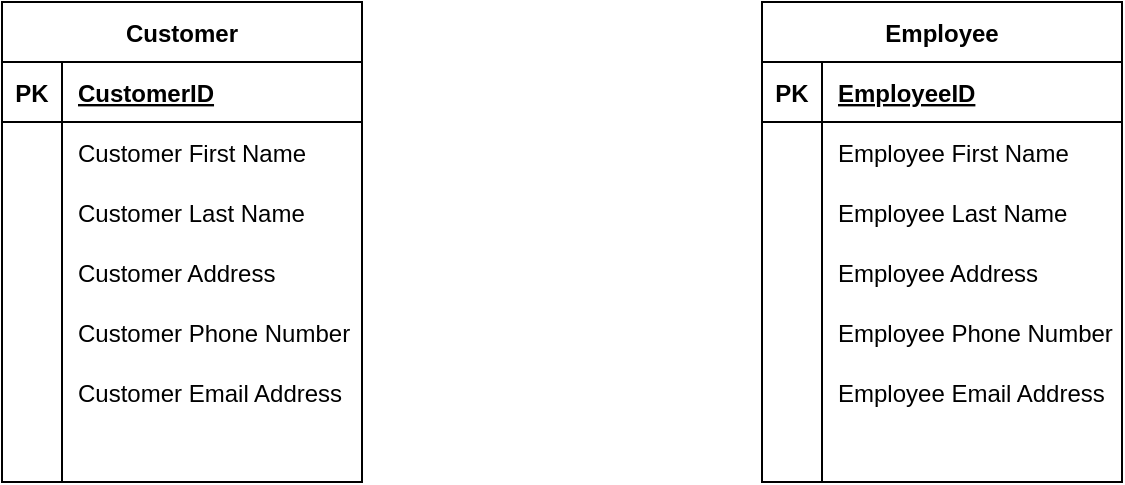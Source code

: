 <mxfile version="13.9.9" type="device"><diagram id="_CS9zEVzfM1uFAHl8ZBd" name="Page-1"><mxGraphModel dx="1038" dy="585" grid="1" gridSize="10" guides="1" tooltips="1" connect="1" arrows="1" fold="1" page="1" pageScale="1" pageWidth="850" pageHeight="1100" math="0" shadow="0"><root><mxCell id="0"/><mxCell id="1" parent="0"/><mxCell id="alLyj-KQQ5mn3gC0HnCd-1" value="Employee" style="shape=table;startSize=30;container=1;collapsible=1;childLayout=tableLayout;fixedRows=1;rowLines=0;fontStyle=1;align=center;resizeLast=1;" vertex="1" parent="1"><mxGeometry x="500" y="80" width="180" height="240" as="geometry"/></mxCell><mxCell id="alLyj-KQQ5mn3gC0HnCd-2" value="" style="shape=partialRectangle;collapsible=0;dropTarget=0;pointerEvents=0;fillColor=none;top=0;left=0;bottom=1;right=0;points=[[0,0.5],[1,0.5]];portConstraint=eastwest;" vertex="1" parent="alLyj-KQQ5mn3gC0HnCd-1"><mxGeometry y="30" width="180" height="30" as="geometry"/></mxCell><mxCell id="alLyj-KQQ5mn3gC0HnCd-3" value="PK" style="shape=partialRectangle;connectable=0;fillColor=none;top=0;left=0;bottom=0;right=0;fontStyle=1;overflow=hidden;" vertex="1" parent="alLyj-KQQ5mn3gC0HnCd-2"><mxGeometry width="30" height="30" as="geometry"/></mxCell><mxCell id="alLyj-KQQ5mn3gC0HnCd-4" value="EmployeeID" style="shape=partialRectangle;connectable=0;fillColor=none;top=0;left=0;bottom=0;right=0;align=left;spacingLeft=6;fontStyle=5;overflow=hidden;" vertex="1" parent="alLyj-KQQ5mn3gC0HnCd-2"><mxGeometry x="30" width="150" height="30" as="geometry"/></mxCell><mxCell id="alLyj-KQQ5mn3gC0HnCd-5" value="" style="shape=partialRectangle;collapsible=0;dropTarget=0;pointerEvents=0;fillColor=none;top=0;left=0;bottom=0;right=0;points=[[0,0.5],[1,0.5]];portConstraint=eastwest;" vertex="1" parent="alLyj-KQQ5mn3gC0HnCd-1"><mxGeometry y="60" width="180" height="30" as="geometry"/></mxCell><mxCell id="alLyj-KQQ5mn3gC0HnCd-6" value="" style="shape=partialRectangle;connectable=0;fillColor=none;top=0;left=0;bottom=0;right=0;editable=1;overflow=hidden;" vertex="1" parent="alLyj-KQQ5mn3gC0HnCd-5"><mxGeometry width="30" height="30" as="geometry"/></mxCell><mxCell id="alLyj-KQQ5mn3gC0HnCd-7" value="Employee First Name" style="shape=partialRectangle;connectable=0;fillColor=none;top=0;left=0;bottom=0;right=0;align=left;spacingLeft=6;overflow=hidden;" vertex="1" parent="alLyj-KQQ5mn3gC0HnCd-5"><mxGeometry x="30" width="150" height="30" as="geometry"/></mxCell><mxCell id="alLyj-KQQ5mn3gC0HnCd-8" value="" style="shape=partialRectangle;collapsible=0;dropTarget=0;pointerEvents=0;fillColor=none;top=0;left=0;bottom=0;right=0;points=[[0,0.5],[1,0.5]];portConstraint=eastwest;" vertex="1" parent="alLyj-KQQ5mn3gC0HnCd-1"><mxGeometry y="90" width="180" height="30" as="geometry"/></mxCell><mxCell id="alLyj-KQQ5mn3gC0HnCd-9" value="" style="shape=partialRectangle;connectable=0;fillColor=none;top=0;left=0;bottom=0;right=0;editable=1;overflow=hidden;" vertex="1" parent="alLyj-KQQ5mn3gC0HnCd-8"><mxGeometry width="30" height="30" as="geometry"/></mxCell><mxCell id="alLyj-KQQ5mn3gC0HnCd-10" value="Employee Last Name" style="shape=partialRectangle;connectable=0;fillColor=none;top=0;left=0;bottom=0;right=0;align=left;spacingLeft=6;overflow=hidden;" vertex="1" parent="alLyj-KQQ5mn3gC0HnCd-8"><mxGeometry x="30" width="150" height="30" as="geometry"/></mxCell><mxCell id="alLyj-KQQ5mn3gC0HnCd-11" value="" style="shape=partialRectangle;collapsible=0;dropTarget=0;pointerEvents=0;fillColor=none;top=0;left=0;bottom=0;right=0;points=[[0,0.5],[1,0.5]];portConstraint=eastwest;" vertex="1" parent="alLyj-KQQ5mn3gC0HnCd-1"><mxGeometry y="120" width="180" height="30" as="geometry"/></mxCell><mxCell id="alLyj-KQQ5mn3gC0HnCd-12" value="" style="shape=partialRectangle;connectable=0;fillColor=none;top=0;left=0;bottom=0;right=0;editable=1;overflow=hidden;" vertex="1" parent="alLyj-KQQ5mn3gC0HnCd-11"><mxGeometry width="30" height="30" as="geometry"/></mxCell><mxCell id="alLyj-KQQ5mn3gC0HnCd-13" value="Employee Address" style="shape=partialRectangle;connectable=0;fillColor=none;top=0;left=0;bottom=0;right=0;align=left;spacingLeft=6;overflow=hidden;" vertex="1" parent="alLyj-KQQ5mn3gC0HnCd-11"><mxGeometry x="30" width="150" height="30" as="geometry"/></mxCell><mxCell id="alLyj-KQQ5mn3gC0HnCd-16" value="" style="shape=partialRectangle;collapsible=0;dropTarget=0;pointerEvents=0;fillColor=none;top=0;left=0;bottom=0;right=0;points=[[0,0.5],[1,0.5]];portConstraint=eastwest;" vertex="1" parent="alLyj-KQQ5mn3gC0HnCd-1"><mxGeometry y="150" width="180" height="30" as="geometry"/></mxCell><mxCell id="alLyj-KQQ5mn3gC0HnCd-17" value="" style="shape=partialRectangle;connectable=0;fillColor=none;top=0;left=0;bottom=0;right=0;editable=1;overflow=hidden;" vertex="1" parent="alLyj-KQQ5mn3gC0HnCd-16"><mxGeometry width="30" height="30" as="geometry"/></mxCell><mxCell id="alLyj-KQQ5mn3gC0HnCd-18" value="Employee Phone Number" style="shape=partialRectangle;connectable=0;fillColor=none;top=0;left=0;bottom=0;right=0;align=left;spacingLeft=6;overflow=hidden;" vertex="1" parent="alLyj-KQQ5mn3gC0HnCd-16"><mxGeometry x="30" width="150" height="30" as="geometry"/></mxCell><mxCell id="alLyj-KQQ5mn3gC0HnCd-22" value="" style="shape=partialRectangle;collapsible=0;dropTarget=0;pointerEvents=0;fillColor=none;top=0;left=0;bottom=0;right=0;points=[[0,0.5],[1,0.5]];portConstraint=eastwest;" vertex="1" parent="alLyj-KQQ5mn3gC0HnCd-1"><mxGeometry y="180" width="180" height="30" as="geometry"/></mxCell><mxCell id="alLyj-KQQ5mn3gC0HnCd-23" value="" style="shape=partialRectangle;connectable=0;fillColor=none;top=0;left=0;bottom=0;right=0;editable=1;overflow=hidden;" vertex="1" parent="alLyj-KQQ5mn3gC0HnCd-22"><mxGeometry width="30" height="30" as="geometry"/></mxCell><mxCell id="alLyj-KQQ5mn3gC0HnCd-24" value="Employee Email Address" style="shape=partialRectangle;connectable=0;fillColor=none;top=0;left=0;bottom=0;right=0;align=left;spacingLeft=6;overflow=hidden;" vertex="1" parent="alLyj-KQQ5mn3gC0HnCd-22"><mxGeometry x="30" width="150" height="30" as="geometry"/></mxCell><mxCell id="alLyj-KQQ5mn3gC0HnCd-19" value="" style="shape=partialRectangle;collapsible=0;dropTarget=0;pointerEvents=0;fillColor=none;top=0;left=0;bottom=0;right=0;points=[[0,0.5],[1,0.5]];portConstraint=eastwest;" vertex="1" parent="alLyj-KQQ5mn3gC0HnCd-1"><mxGeometry y="210" width="180" height="30" as="geometry"/></mxCell><mxCell id="alLyj-KQQ5mn3gC0HnCd-20" value="" style="shape=partialRectangle;connectable=0;fillColor=none;top=0;left=0;bottom=0;right=0;editable=1;overflow=hidden;" vertex="1" parent="alLyj-KQQ5mn3gC0HnCd-19"><mxGeometry width="30" height="30" as="geometry"/></mxCell><mxCell id="alLyj-KQQ5mn3gC0HnCd-21" value="" style="shape=partialRectangle;connectable=0;fillColor=none;top=0;left=0;bottom=0;right=0;align=left;spacingLeft=6;overflow=hidden;" vertex="1" parent="alLyj-KQQ5mn3gC0HnCd-19"><mxGeometry x="30" width="150" height="30" as="geometry"/></mxCell><mxCell id="alLyj-KQQ5mn3gC0HnCd-25" value="Customer" style="shape=table;startSize=30;container=1;collapsible=1;childLayout=tableLayout;fixedRows=1;rowLines=0;fontStyle=1;align=center;resizeLast=1;" vertex="1" parent="1"><mxGeometry x="120" y="80" width="180" height="240" as="geometry"/></mxCell><mxCell id="alLyj-KQQ5mn3gC0HnCd-26" value="" style="shape=partialRectangle;collapsible=0;dropTarget=0;pointerEvents=0;fillColor=none;top=0;left=0;bottom=1;right=0;points=[[0,0.5],[1,0.5]];portConstraint=eastwest;" vertex="1" parent="alLyj-KQQ5mn3gC0HnCd-25"><mxGeometry y="30" width="180" height="30" as="geometry"/></mxCell><mxCell id="alLyj-KQQ5mn3gC0HnCd-27" value="PK" style="shape=partialRectangle;connectable=0;fillColor=none;top=0;left=0;bottom=0;right=0;fontStyle=1;overflow=hidden;" vertex="1" parent="alLyj-KQQ5mn3gC0HnCd-26"><mxGeometry width="30" height="30" as="geometry"/></mxCell><mxCell id="alLyj-KQQ5mn3gC0HnCd-28" value="CustomerID" style="shape=partialRectangle;connectable=0;fillColor=none;top=0;left=0;bottom=0;right=0;align=left;spacingLeft=6;fontStyle=5;overflow=hidden;" vertex="1" parent="alLyj-KQQ5mn3gC0HnCd-26"><mxGeometry x="30" width="150" height="30" as="geometry"/></mxCell><mxCell id="alLyj-KQQ5mn3gC0HnCd-29" value="" style="shape=partialRectangle;collapsible=0;dropTarget=0;pointerEvents=0;fillColor=none;top=0;left=0;bottom=0;right=0;points=[[0,0.5],[1,0.5]];portConstraint=eastwest;" vertex="1" parent="alLyj-KQQ5mn3gC0HnCd-25"><mxGeometry y="60" width="180" height="30" as="geometry"/></mxCell><mxCell id="alLyj-KQQ5mn3gC0HnCd-30" value="" style="shape=partialRectangle;connectable=0;fillColor=none;top=0;left=0;bottom=0;right=0;editable=1;overflow=hidden;" vertex="1" parent="alLyj-KQQ5mn3gC0HnCd-29"><mxGeometry width="30" height="30" as="geometry"/></mxCell><mxCell id="alLyj-KQQ5mn3gC0HnCd-31" value="Customer First Name" style="shape=partialRectangle;connectable=0;fillColor=none;top=0;left=0;bottom=0;right=0;align=left;spacingLeft=6;overflow=hidden;" vertex="1" parent="alLyj-KQQ5mn3gC0HnCd-29"><mxGeometry x="30" width="150" height="30" as="geometry"/></mxCell><mxCell id="alLyj-KQQ5mn3gC0HnCd-32" value="" style="shape=partialRectangle;collapsible=0;dropTarget=0;pointerEvents=0;fillColor=none;top=0;left=0;bottom=0;right=0;points=[[0,0.5],[1,0.5]];portConstraint=eastwest;" vertex="1" parent="alLyj-KQQ5mn3gC0HnCd-25"><mxGeometry y="90" width="180" height="30" as="geometry"/></mxCell><mxCell id="alLyj-KQQ5mn3gC0HnCd-33" value="" style="shape=partialRectangle;connectable=0;fillColor=none;top=0;left=0;bottom=0;right=0;editable=1;overflow=hidden;" vertex="1" parent="alLyj-KQQ5mn3gC0HnCd-32"><mxGeometry width="30" height="30" as="geometry"/></mxCell><mxCell id="alLyj-KQQ5mn3gC0HnCd-34" value="Customer Last Name" style="shape=partialRectangle;connectable=0;fillColor=none;top=0;left=0;bottom=0;right=0;align=left;spacingLeft=6;overflow=hidden;" vertex="1" parent="alLyj-KQQ5mn3gC0HnCd-32"><mxGeometry x="30" width="150" height="30" as="geometry"/></mxCell><mxCell id="alLyj-KQQ5mn3gC0HnCd-35" value="" style="shape=partialRectangle;collapsible=0;dropTarget=0;pointerEvents=0;fillColor=none;top=0;left=0;bottom=0;right=0;points=[[0,0.5],[1,0.5]];portConstraint=eastwest;" vertex="1" parent="alLyj-KQQ5mn3gC0HnCd-25"><mxGeometry y="120" width="180" height="30" as="geometry"/></mxCell><mxCell id="alLyj-KQQ5mn3gC0HnCd-36" value="" style="shape=partialRectangle;connectable=0;fillColor=none;top=0;left=0;bottom=0;right=0;editable=1;overflow=hidden;" vertex="1" parent="alLyj-KQQ5mn3gC0HnCd-35"><mxGeometry width="30" height="30" as="geometry"/></mxCell><mxCell id="alLyj-KQQ5mn3gC0HnCd-37" value="Customer Address" style="shape=partialRectangle;connectable=0;fillColor=none;top=0;left=0;bottom=0;right=0;align=left;spacingLeft=6;overflow=hidden;" vertex="1" parent="alLyj-KQQ5mn3gC0HnCd-35"><mxGeometry x="30" width="150" height="30" as="geometry"/></mxCell><mxCell id="alLyj-KQQ5mn3gC0HnCd-38" value="" style="shape=partialRectangle;collapsible=0;dropTarget=0;pointerEvents=0;fillColor=none;top=0;left=0;bottom=0;right=0;points=[[0,0.5],[1,0.5]];portConstraint=eastwest;" vertex="1" parent="alLyj-KQQ5mn3gC0HnCd-25"><mxGeometry y="150" width="180" height="30" as="geometry"/></mxCell><mxCell id="alLyj-KQQ5mn3gC0HnCd-39" value="" style="shape=partialRectangle;connectable=0;fillColor=none;top=0;left=0;bottom=0;right=0;editable=1;overflow=hidden;" vertex="1" parent="alLyj-KQQ5mn3gC0HnCd-38"><mxGeometry width="30" height="30" as="geometry"/></mxCell><mxCell id="alLyj-KQQ5mn3gC0HnCd-40" value="Customer Phone Number" style="shape=partialRectangle;connectable=0;fillColor=none;top=0;left=0;bottom=0;right=0;align=left;spacingLeft=6;overflow=hidden;" vertex="1" parent="alLyj-KQQ5mn3gC0HnCd-38"><mxGeometry x="30" width="150" height="30" as="geometry"/></mxCell><mxCell id="alLyj-KQQ5mn3gC0HnCd-41" value="" style="shape=partialRectangle;collapsible=0;dropTarget=0;pointerEvents=0;fillColor=none;top=0;left=0;bottom=0;right=0;points=[[0,0.5],[1,0.5]];portConstraint=eastwest;" vertex="1" parent="alLyj-KQQ5mn3gC0HnCd-25"><mxGeometry y="180" width="180" height="30" as="geometry"/></mxCell><mxCell id="alLyj-KQQ5mn3gC0HnCd-42" value="" style="shape=partialRectangle;connectable=0;fillColor=none;top=0;left=0;bottom=0;right=0;editable=1;overflow=hidden;" vertex="1" parent="alLyj-KQQ5mn3gC0HnCd-41"><mxGeometry width="30" height="30" as="geometry"/></mxCell><mxCell id="alLyj-KQQ5mn3gC0HnCd-43" value="Customer Email Address" style="shape=partialRectangle;connectable=0;fillColor=none;top=0;left=0;bottom=0;right=0;align=left;spacingLeft=6;overflow=hidden;" vertex="1" parent="alLyj-KQQ5mn3gC0HnCd-41"><mxGeometry x="30" width="150" height="30" as="geometry"/></mxCell><mxCell id="alLyj-KQQ5mn3gC0HnCd-44" value="" style="shape=partialRectangle;collapsible=0;dropTarget=0;pointerEvents=0;fillColor=none;top=0;left=0;bottom=0;right=0;points=[[0,0.5],[1,0.5]];portConstraint=eastwest;" vertex="1" parent="alLyj-KQQ5mn3gC0HnCd-25"><mxGeometry y="210" width="180" height="30" as="geometry"/></mxCell><mxCell id="alLyj-KQQ5mn3gC0HnCd-45" value="" style="shape=partialRectangle;connectable=0;fillColor=none;top=0;left=0;bottom=0;right=0;editable=1;overflow=hidden;" vertex="1" parent="alLyj-KQQ5mn3gC0HnCd-44"><mxGeometry width="30" height="30" as="geometry"/></mxCell><mxCell id="alLyj-KQQ5mn3gC0HnCd-46" value="" style="shape=partialRectangle;connectable=0;fillColor=none;top=0;left=0;bottom=0;right=0;align=left;spacingLeft=6;overflow=hidden;" vertex="1" parent="alLyj-KQQ5mn3gC0HnCd-44"><mxGeometry x="30" width="150" height="30" as="geometry"/></mxCell></root></mxGraphModel></diagram></mxfile>